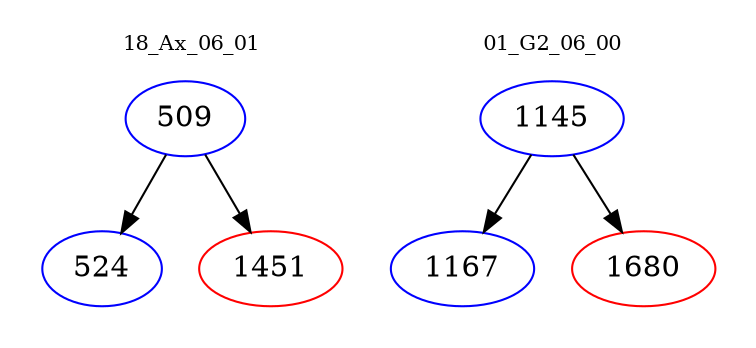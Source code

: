 digraph{
subgraph cluster_0 {
color = white
label = "18_Ax_06_01";
fontsize=10;
T0_509 [label="509", color="blue"]
T0_509 -> T0_524 [color="black"]
T0_524 [label="524", color="blue"]
T0_509 -> T0_1451 [color="black"]
T0_1451 [label="1451", color="red"]
}
subgraph cluster_1 {
color = white
label = "01_G2_06_00";
fontsize=10;
T1_1145 [label="1145", color="blue"]
T1_1145 -> T1_1167 [color="black"]
T1_1167 [label="1167", color="blue"]
T1_1145 -> T1_1680 [color="black"]
T1_1680 [label="1680", color="red"]
}
}
